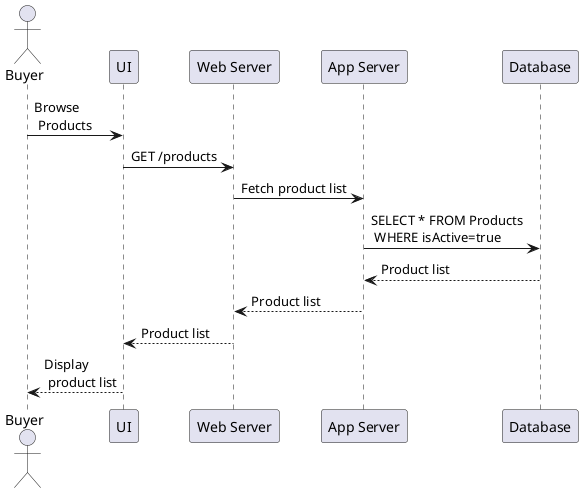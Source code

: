 @startuml
actor Buyer
participant "UI"
participant "Web Server" as Web
participant "App Server" as App
participant "Database" as DB

Buyer -> UI: Browse\n Products
UI -> Web: GET /products
Web -> App: Fetch product list
App -> DB: SELECT * FROM Products\n WHERE isActive=true
DB --> App: Product list
App --> Web: Product list
Web --> UI: Product list
UI --> Buyer: Display\n product list
@enduml
